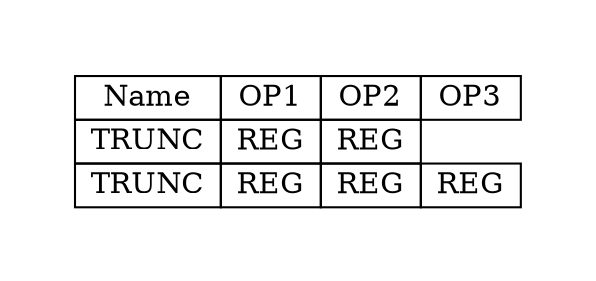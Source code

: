 digraph{
graph [pad="0.5", nodesep="0.5", ranksep="2" ]
node [shape=plain]
Foo [label=<
<table border="0" cellborder="1" cellspacing="0">
<tr><td> Name </td> <td> OP1 </td><td> OP2 </td><td> OP3 </td> </tr>
<tr><td> TRUNC </td><td> REG </td><td> REG </td> </tr>
<tr><td> TRUNC </td><td> REG </td><td> REG </td><td> REG </td> </tr>
</table>>];
}
